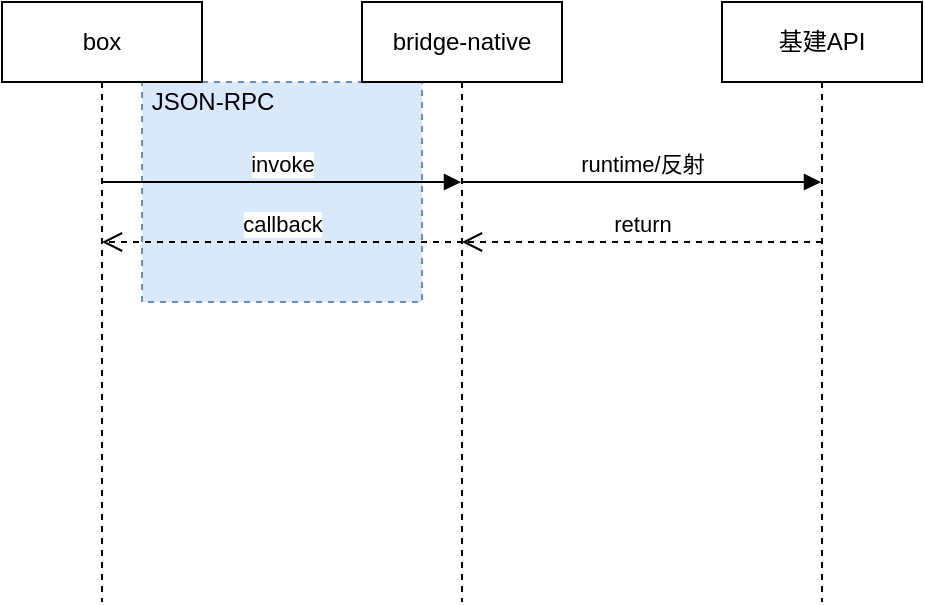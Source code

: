 <mxfile version="14.5.3" type="github">
  <diagram id="fhtEPI58PUwy17d80ZLJ" name="第 1 页">
    <mxGraphModel dx="1426" dy="711" grid="1" gridSize="10" guides="1" tooltips="1" connect="1" arrows="1" fold="1" page="1" pageScale="1" pageWidth="600" pageHeight="400" math="0" shadow="0">
      <root>
        <mxCell id="0" />
        <mxCell id="1" parent="0" />
        <mxCell id="2E87HSGrslnFpH1Q4b2m-10" value="" style="whiteSpace=wrap;html=1;dashed=1;strokeColor=#6c8ebf;fillColor=#dae8fc;" vertex="1" parent="1">
          <mxGeometry x="140" y="90" width="140" height="110" as="geometry" />
        </mxCell>
        <mxCell id="2E87HSGrslnFpH1Q4b2m-1" value="box" style="shape=umlLifeline;perimeter=lifelinePerimeter;whiteSpace=wrap;html=1;container=1;collapsible=0;recursiveResize=0;outlineConnect=0;" vertex="1" parent="1">
          <mxGeometry x="70" y="50" width="100" height="300" as="geometry" />
        </mxCell>
        <mxCell id="2E87HSGrslnFpH1Q4b2m-6" value="invoke" style="html=1;verticalAlign=bottom;endArrow=block;" edge="1" parent="2E87HSGrslnFpH1Q4b2m-1" target="2E87HSGrslnFpH1Q4b2m-2">
          <mxGeometry width="80" relative="1" as="geometry">
            <mxPoint x="50" y="90" as="sourcePoint" />
            <mxPoint x="130" y="90" as="targetPoint" />
          </mxGeometry>
        </mxCell>
        <mxCell id="2E87HSGrslnFpH1Q4b2m-2" value="bridge-native" style="shape=umlLifeline;perimeter=lifelinePerimeter;whiteSpace=wrap;html=1;container=1;collapsible=0;recursiveResize=0;outlineConnect=0;" vertex="1" parent="1">
          <mxGeometry x="250" y="50" width="100" height="300" as="geometry" />
        </mxCell>
        <mxCell id="2E87HSGrslnFpH1Q4b2m-7" value="runtime/反射" style="html=1;verticalAlign=bottom;endArrow=block;" edge="1" parent="2E87HSGrslnFpH1Q4b2m-2" target="2E87HSGrslnFpH1Q4b2m-3">
          <mxGeometry width="80" relative="1" as="geometry">
            <mxPoint x="50" y="90" as="sourcePoint" />
            <mxPoint x="130" y="90" as="targetPoint" />
          </mxGeometry>
        </mxCell>
        <mxCell id="2E87HSGrslnFpH1Q4b2m-3" value="基建API" style="shape=umlLifeline;perimeter=lifelinePerimeter;whiteSpace=wrap;html=1;container=1;collapsible=0;recursiveResize=0;outlineConnect=0;" vertex="1" parent="1">
          <mxGeometry x="430" y="50" width="100" height="300" as="geometry" />
        </mxCell>
        <mxCell id="2E87HSGrslnFpH1Q4b2m-5" value="JSON-RPC" style="text;html=1;align=center;verticalAlign=middle;resizable=0;points=[];autosize=1;" vertex="1" parent="1">
          <mxGeometry x="135" y="90" width="80" height="20" as="geometry" />
        </mxCell>
        <mxCell id="2E87HSGrslnFpH1Q4b2m-8" value="return" style="html=1;verticalAlign=bottom;endArrow=open;dashed=1;endSize=8;" edge="1" parent="1" target="2E87HSGrslnFpH1Q4b2m-2">
          <mxGeometry relative="1" as="geometry">
            <mxPoint x="480" y="170" as="sourcePoint" />
            <mxPoint x="400" y="170" as="targetPoint" />
          </mxGeometry>
        </mxCell>
        <mxCell id="2E87HSGrslnFpH1Q4b2m-9" value="callback" style="html=1;verticalAlign=bottom;endArrow=open;dashed=1;endSize=8;" edge="1" parent="1">
          <mxGeometry relative="1" as="geometry">
            <mxPoint x="300.5" y="170" as="sourcePoint" />
            <mxPoint x="120" y="170" as="targetPoint" />
          </mxGeometry>
        </mxCell>
      </root>
    </mxGraphModel>
  </diagram>
</mxfile>
